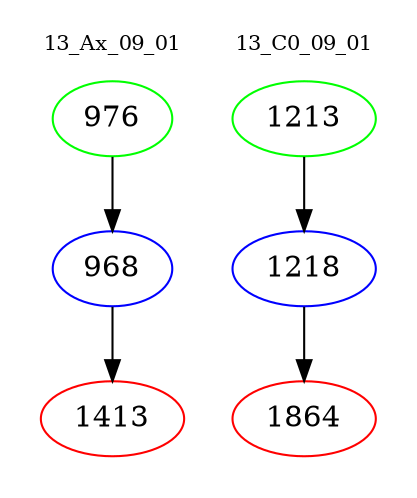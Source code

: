 digraph{
subgraph cluster_0 {
color = white
label = "13_Ax_09_01";
fontsize=10;
T0_976 [label="976", color="green"]
T0_976 -> T0_968 [color="black"]
T0_968 [label="968", color="blue"]
T0_968 -> T0_1413 [color="black"]
T0_1413 [label="1413", color="red"]
}
subgraph cluster_1 {
color = white
label = "13_C0_09_01";
fontsize=10;
T1_1213 [label="1213", color="green"]
T1_1213 -> T1_1218 [color="black"]
T1_1218 [label="1218", color="blue"]
T1_1218 -> T1_1864 [color="black"]
T1_1864 [label="1864", color="red"]
}
}
